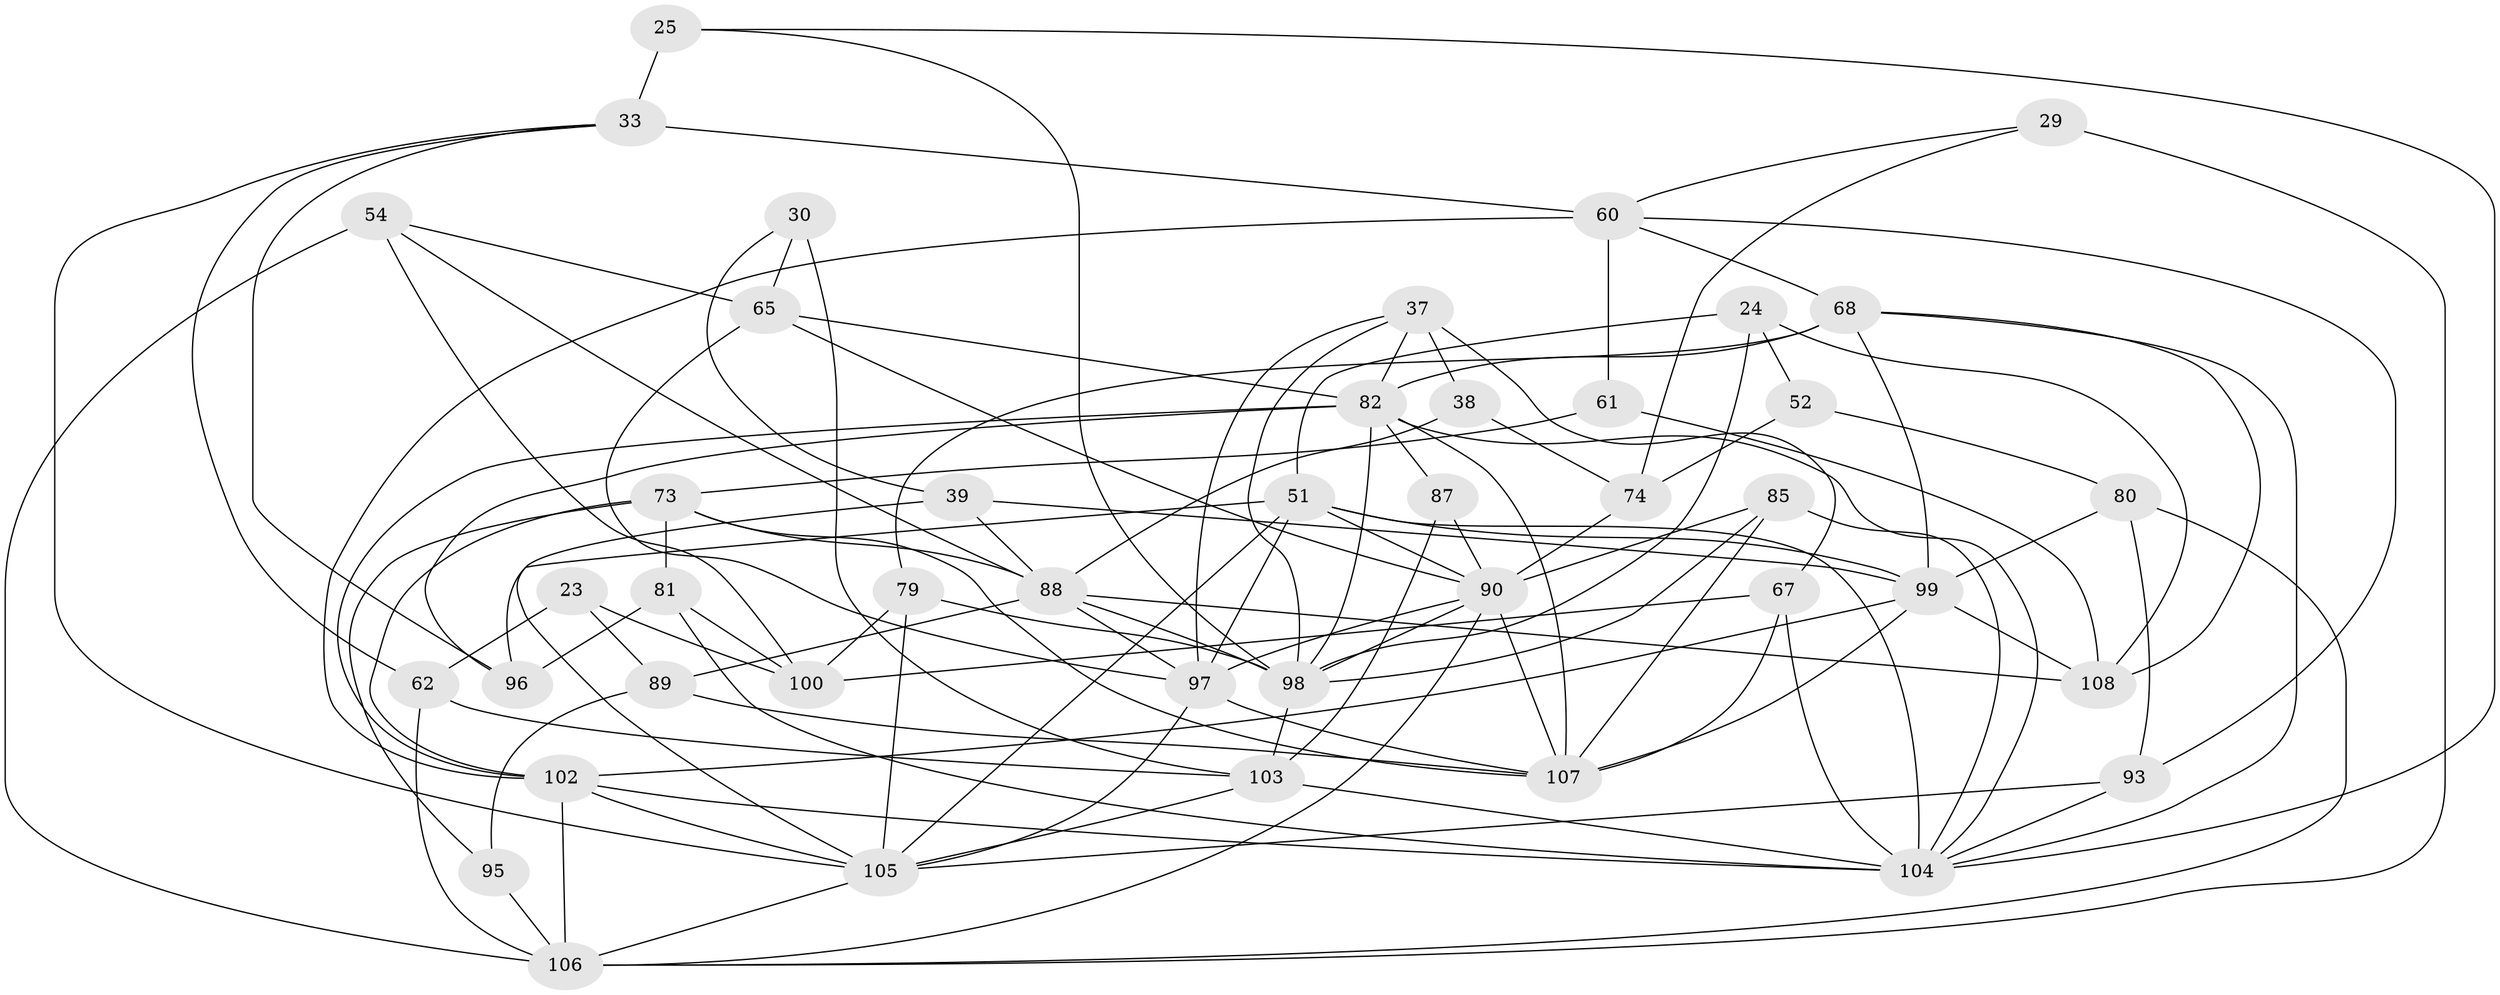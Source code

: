 // original degree distribution, {4: 1.0}
// Generated by graph-tools (version 1.1) at 2025/01/03/04/25 22:01:37]
// undirected, 43 vertices, 113 edges
graph export_dot {
graph [start="1"]
  node [color=gray90,style=filled];
  23;
  24 [super="+2"];
  25;
  29;
  30;
  33 [super="+20"];
  37 [super="+22"];
  38;
  39;
  51 [super="+43"];
  52;
  54;
  60 [super="+15+48"];
  61;
  62;
  65 [super="+4"];
  67;
  68 [super="+53"];
  73 [super="+45+49"];
  74;
  79;
  80;
  81 [super="+17"];
  82 [super="+59+46"];
  85;
  87;
  88 [super="+21+34+58+78"];
  89;
  90 [super="+56+69"];
  93 [super="+77"];
  95;
  96;
  97 [super="+28+86+55"];
  98 [super="+7+19+75"];
  99 [super="+41"];
  100 [super="+10"];
  102 [super="+92+72"];
  103 [super="+83"];
  104 [super="+101+63+64"];
  105 [super="+8+47+13+18"];
  106 [super="+1+84+94"];
  107 [super="+91"];
  108 [super="+32"];
  23 -- 62;
  23 -- 100 [weight=2];
  23 -- 89;
  24 -- 52 [weight=2];
  24 -- 108;
  24 -- 51;
  24 -- 98 [weight=2];
  25 -- 33 [weight=2];
  25 -- 98;
  25 -- 104;
  29 -- 106 [weight=2];
  29 -- 60;
  29 -- 74;
  30 -- 39;
  30 -- 65;
  30 -- 103 [weight=2];
  33 -- 62;
  33 -- 96;
  33 -- 105;
  33 -- 60;
  37 -- 38 [weight=2];
  37 -- 98;
  37 -- 67;
  37 -- 97;
  37 -- 82;
  38 -- 74;
  38 -- 88;
  39 -- 88;
  39 -- 105;
  39 -- 99;
  51 -- 99 [weight=2];
  51 -- 96;
  51 -- 105 [weight=2];
  51 -- 97 [weight=2];
  51 -- 104;
  51 -- 90;
  52 -- 74;
  52 -- 80;
  54 -- 65;
  54 -- 100;
  54 -- 106;
  54 -- 88;
  60 -- 61;
  60 -- 68 [weight=2];
  60 -- 102;
  60 -- 93 [weight=2];
  61 -- 108 [weight=2];
  61 -- 73;
  62 -- 106;
  62 -- 103;
  65 -- 97;
  65 -- 82;
  65 -- 90 [weight=2];
  67 -- 100;
  67 -- 104;
  67 -- 107;
  68 -- 82 [weight=2];
  68 -- 99;
  68 -- 108;
  68 -- 79;
  68 -- 104;
  73 -- 102;
  73 -- 88 [weight=2];
  73 -- 107;
  73 -- 95;
  73 -- 81 [weight=2];
  74 -- 90;
  79 -- 100;
  79 -- 98;
  79 -- 105;
  80 -- 93;
  80 -- 106;
  80 -- 99;
  81 -- 100;
  81 -- 96;
  81 -- 104 [weight=2];
  82 -- 98 [weight=2];
  82 -- 96;
  82 -- 102 [weight=4];
  82 -- 107 [weight=3];
  82 -- 87;
  82 -- 104;
  85 -- 98;
  85 -- 107;
  85 -- 104;
  85 -- 90;
  87 -- 103 [weight=2];
  87 -- 90;
  88 -- 89;
  88 -- 98 [weight=3];
  88 -- 108;
  88 -- 97 [weight=2];
  89 -- 95;
  89 -- 107;
  90 -- 97 [weight=2];
  90 -- 98;
  90 -- 106 [weight=2];
  90 -- 107;
  93 -- 105;
  93 -- 104 [weight=2];
  95 -- 106 [weight=2];
  97 -- 105;
  97 -- 107;
  98 -- 103 [weight=2];
  99 -- 102;
  99 -- 108;
  99 -- 107;
  102 -- 106 [weight=4];
  102 -- 105 [weight=2];
  102 -- 104;
  103 -- 104;
  103 -- 105 [weight=2];
  105 -- 106;
}
